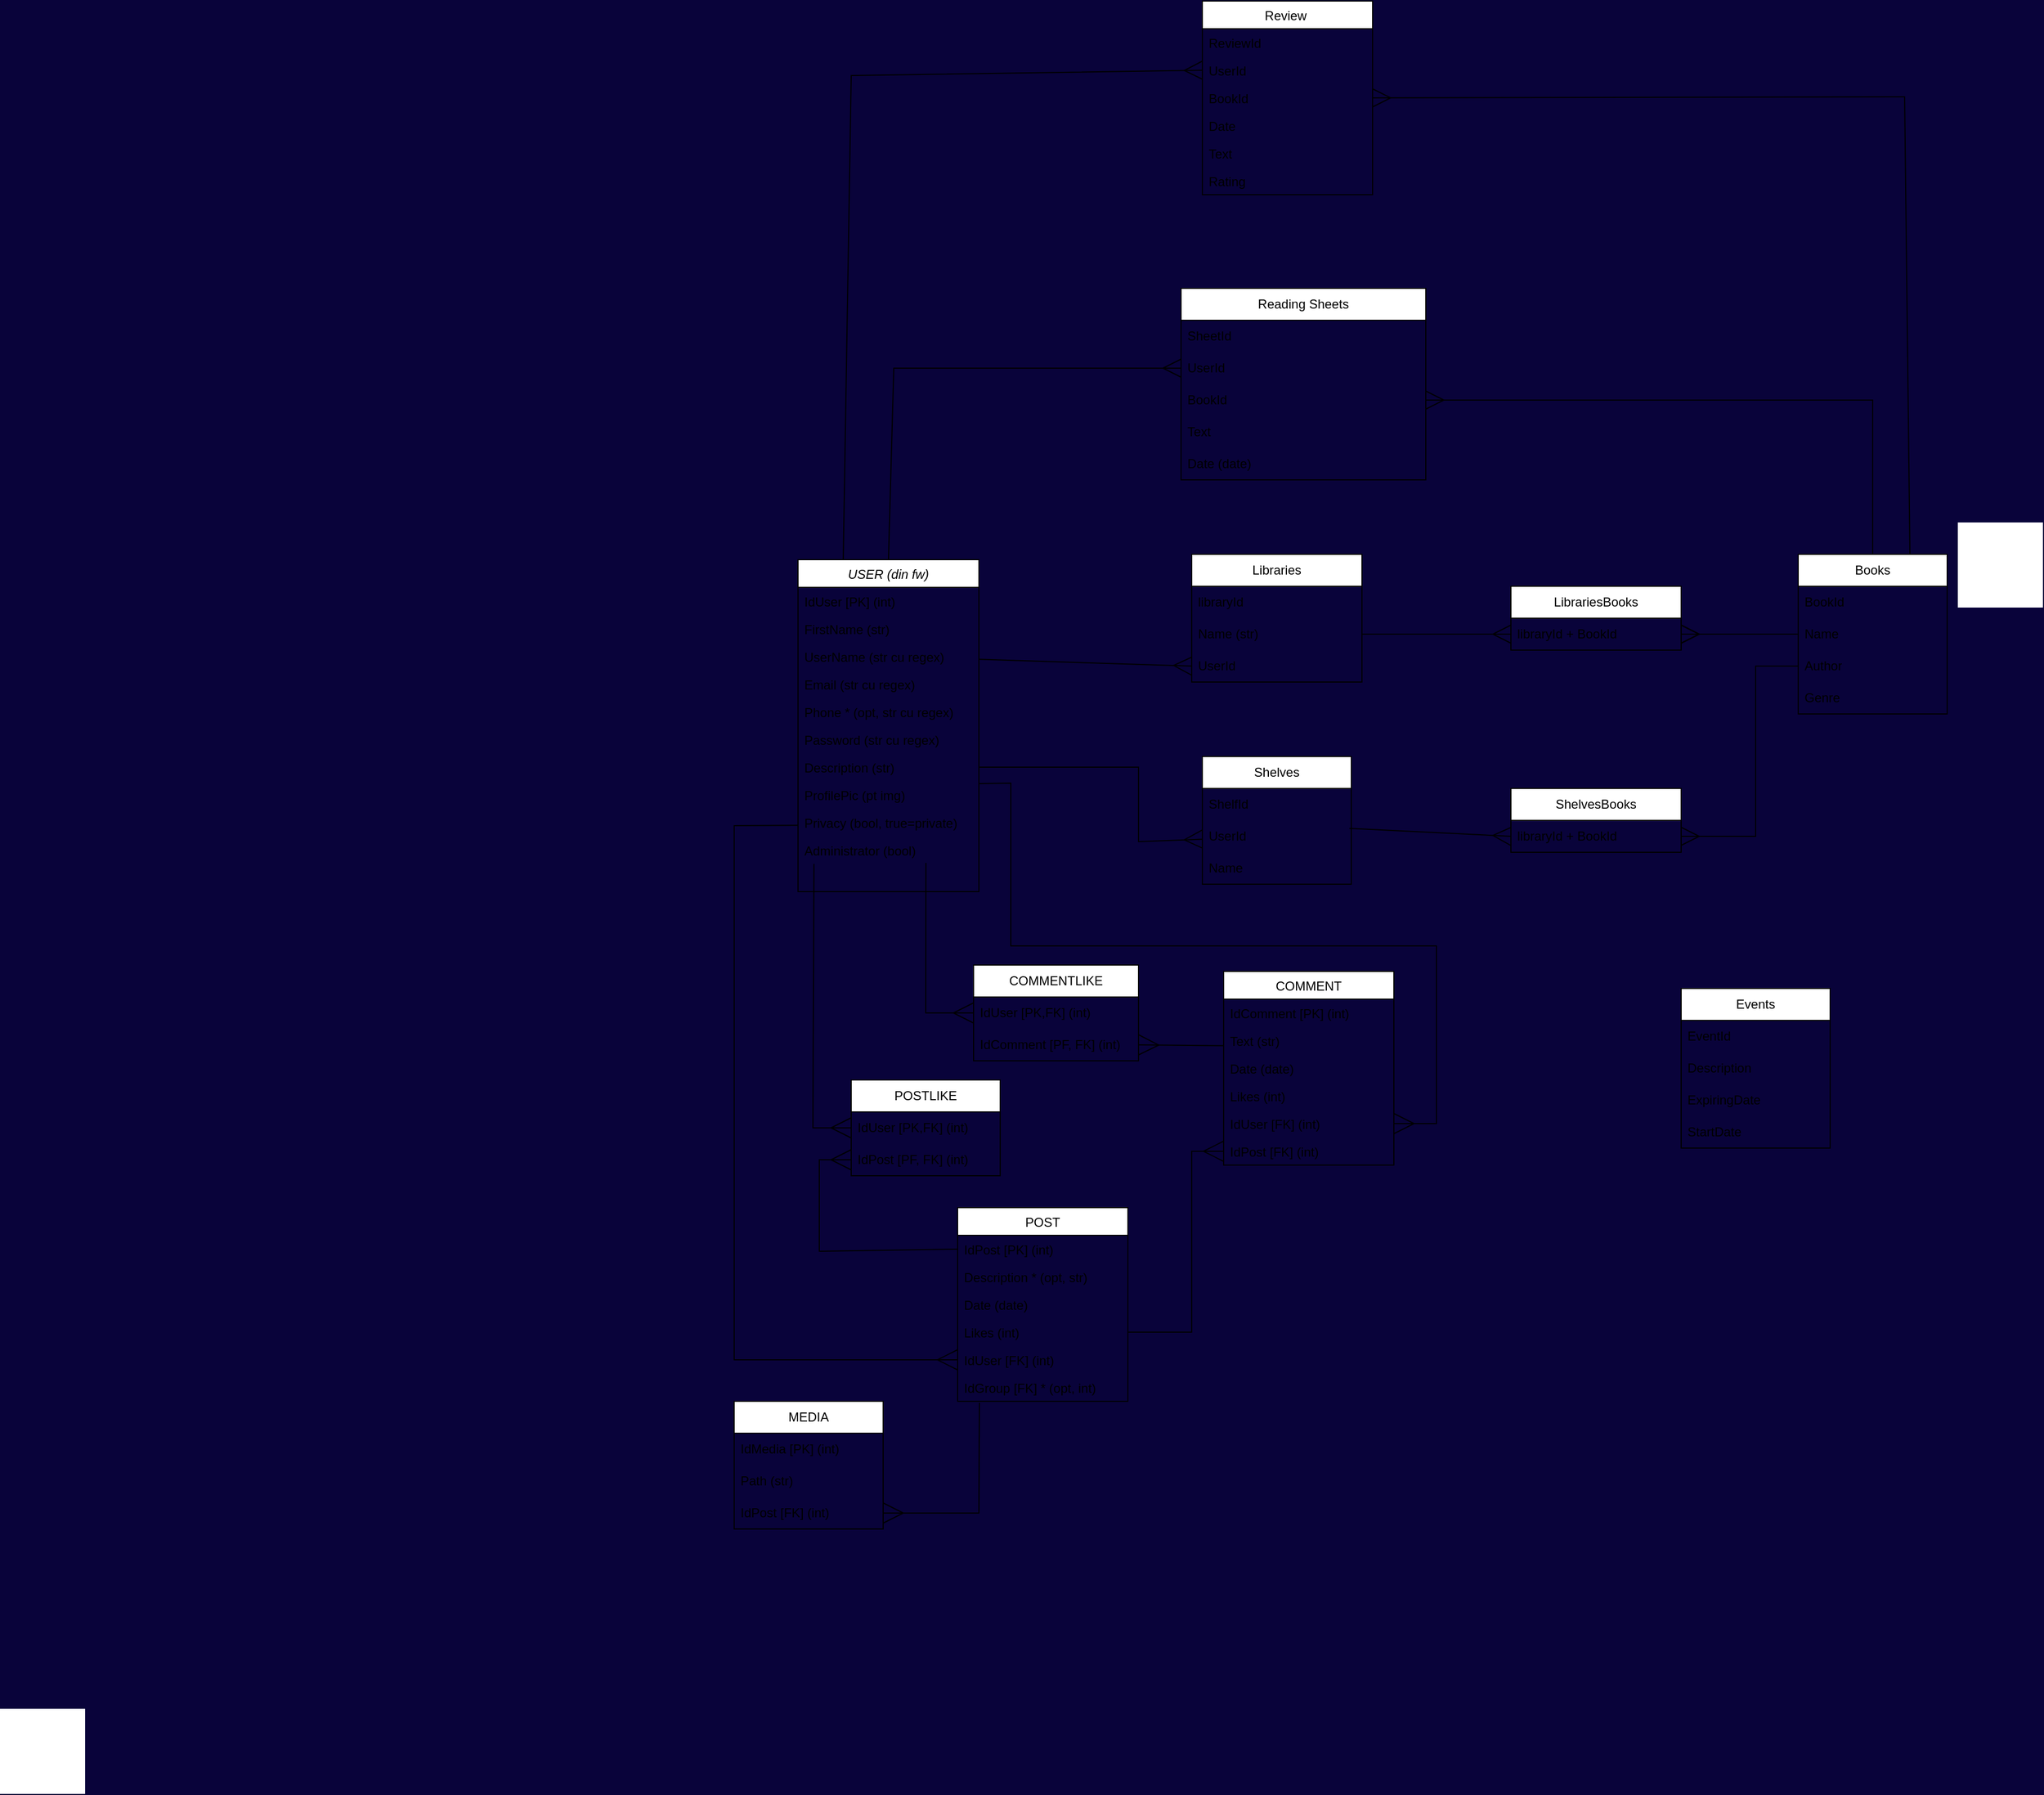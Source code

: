 <mxfile version="25.0.2">
  <diagram name="Page-1" id="d7t0EijorHq8jaIxipue">
    <mxGraphModel dx="3911" dy="2329" grid="1" gridSize="10" guides="1" tooltips="1" connect="1" arrows="1" fold="1" page="1" pageScale="1" pageWidth="1920" pageHeight="1200" background="#09033a" math="0" shadow="0">
      <root>
        <mxCell id="0" />
        <mxCell id="1" parent="0" />
        <mxCell id="PUZ8tLJXQuR5AAKcZnAG-1" value="USER (din fw)" style="swimlane;fontStyle=2;align=center;verticalAlign=top;childLayout=stackLayout;horizontal=1;startSize=26;horizontalStack=0;resizeParent=1;resizeLast=0;collapsible=1;marginBottom=0;rounded=0;shadow=0;strokeWidth=1;" parent="1" vertex="1">
          <mxGeometry x="-1170" y="35" width="170" height="312" as="geometry">
            <mxRectangle x="230" y="140" width="160" height="26" as="alternateBounds" />
          </mxGeometry>
        </mxCell>
        <mxCell id="PUZ8tLJXQuR5AAKcZnAG-2" value="IdUser [PK] (int)" style="text;align=left;verticalAlign=top;spacingLeft=4;spacingRight=4;overflow=hidden;rotatable=0;points=[[0,0.5],[1,0.5]];portConstraint=eastwest;" parent="PUZ8tLJXQuR5AAKcZnAG-1" vertex="1">
          <mxGeometry y="26" width="170" height="26" as="geometry" />
        </mxCell>
        <mxCell id="PUZ8tLJXQuR5AAKcZnAG-3" value="FirstName (str)" style="text;align=left;verticalAlign=top;spacingLeft=4;spacingRight=4;overflow=hidden;rotatable=0;points=[[0,0.5],[1,0.5]];portConstraint=eastwest;" parent="PUZ8tLJXQuR5AAKcZnAG-1" vertex="1">
          <mxGeometry y="52" width="170" height="26" as="geometry" />
        </mxCell>
        <mxCell id="PUZ8tLJXQuR5AAKcZnAG-4" value="UserName (str cu regex)" style="text;align=left;verticalAlign=top;spacingLeft=4;spacingRight=4;overflow=hidden;rotatable=0;points=[[0,0.5],[1,0.5]];portConstraint=eastwest;" parent="PUZ8tLJXQuR5AAKcZnAG-1" vertex="1">
          <mxGeometry y="78" width="170" height="26" as="geometry" />
        </mxCell>
        <mxCell id="PUZ8tLJXQuR5AAKcZnAG-5" value="Email (str cu regex)" style="text;align=left;verticalAlign=top;spacingLeft=4;spacingRight=4;overflow=hidden;rotatable=0;points=[[0,0.5],[1,0.5]];portConstraint=eastwest;rounded=0;shadow=0;html=0;" parent="PUZ8tLJXQuR5AAKcZnAG-1" vertex="1">
          <mxGeometry y="104" width="170" height="26" as="geometry" />
        </mxCell>
        <mxCell id="PUZ8tLJXQuR5AAKcZnAG-6" value="Phone * (opt, str cu regex)" style="text;align=left;verticalAlign=top;spacingLeft=4;spacingRight=4;overflow=hidden;rotatable=0;points=[[0,0.5],[1,0.5]];portConstraint=eastwest;rounded=0;shadow=0;html=0;" parent="PUZ8tLJXQuR5AAKcZnAG-1" vertex="1">
          <mxGeometry y="130" width="170" height="26" as="geometry" />
        </mxCell>
        <mxCell id="PUZ8tLJXQuR5AAKcZnAG-7" value="Password (str cu regex)" style="text;align=left;verticalAlign=top;spacingLeft=4;spacingRight=4;overflow=hidden;rotatable=0;points=[[0,0.5],[1,0.5]];portConstraint=eastwest;" parent="PUZ8tLJXQuR5AAKcZnAG-1" vertex="1">
          <mxGeometry y="156" width="170" height="26" as="geometry" />
        </mxCell>
        <mxCell id="PUZ8tLJXQuR5AAKcZnAG-8" value="Description (str)" style="text;align=left;verticalAlign=top;spacingLeft=4;spacingRight=4;overflow=hidden;rotatable=0;points=[[0,0.5],[1,0.5]];portConstraint=eastwest;" parent="PUZ8tLJXQuR5AAKcZnAG-1" vertex="1">
          <mxGeometry y="182" width="170" height="26" as="geometry" />
        </mxCell>
        <mxCell id="PUZ8tLJXQuR5AAKcZnAG-9" value="ProfilePic (pt img)" style="text;align=left;verticalAlign=top;spacingLeft=4;spacingRight=4;overflow=hidden;rotatable=0;points=[[0,0.5],[1,0.5]];portConstraint=eastwest;" parent="PUZ8tLJXQuR5AAKcZnAG-1" vertex="1">
          <mxGeometry y="208" width="170" height="26" as="geometry" />
        </mxCell>
        <mxCell id="PUZ8tLJXQuR5AAKcZnAG-10" value="Privacy (bool, true=private)" style="text;align=left;verticalAlign=top;spacingLeft=4;spacingRight=4;overflow=hidden;rotatable=0;points=[[0,0.5],[1,0.5]];portConstraint=eastwest;" parent="PUZ8tLJXQuR5AAKcZnAG-1" vertex="1">
          <mxGeometry y="234" width="170" height="26" as="geometry" />
        </mxCell>
        <mxCell id="Uzm5XDvu-IsSwAludkPc-17" value="Administrator (bool)" style="text;align=left;verticalAlign=top;spacingLeft=4;spacingRight=4;overflow=hidden;rotatable=0;points=[[0,0.5],[1,0.5]];portConstraint=eastwest;" parent="PUZ8tLJXQuR5AAKcZnAG-1" vertex="1">
          <mxGeometry y="260" width="170" height="26" as="geometry" />
        </mxCell>
        <mxCell id="PUZ8tLJXQuR5AAKcZnAG-12" value="POST" style="swimlane;fontStyle=0;align=center;verticalAlign=top;childLayout=stackLayout;horizontal=1;startSize=26;horizontalStack=0;resizeParent=1;resizeLast=0;collapsible=1;marginBottom=0;rounded=0;shadow=0;strokeWidth=1;" parent="1" vertex="1">
          <mxGeometry x="-1020" y="644" width="160" height="182" as="geometry">
            <mxRectangle x="130" y="380" width="160" height="26" as="alternateBounds" />
          </mxGeometry>
        </mxCell>
        <mxCell id="PUZ8tLJXQuR5AAKcZnAG-13" value="IdPost [PK] (int)" style="text;align=left;verticalAlign=top;spacingLeft=4;spacingRight=4;overflow=hidden;rotatable=0;points=[[0,0.5],[1,0.5]];portConstraint=eastwest;" parent="PUZ8tLJXQuR5AAKcZnAG-12" vertex="1">
          <mxGeometry y="26" width="160" height="26" as="geometry" />
        </mxCell>
        <mxCell id="PUZ8tLJXQuR5AAKcZnAG-14" value="Description * (opt, str)" style="text;align=left;verticalAlign=top;spacingLeft=4;spacingRight=4;overflow=hidden;rotatable=0;points=[[0,0.5],[1,0.5]];portConstraint=eastwest;" parent="PUZ8tLJXQuR5AAKcZnAG-12" vertex="1">
          <mxGeometry y="52" width="160" height="26" as="geometry" />
        </mxCell>
        <mxCell id="PUZ8tLJXQuR5AAKcZnAG-15" value="Date (date)" style="text;align=left;verticalAlign=top;spacingLeft=4;spacingRight=4;overflow=hidden;rotatable=0;points=[[0,0.5],[1,0.5]];portConstraint=eastwest;rounded=0;shadow=0;html=0;" parent="PUZ8tLJXQuR5AAKcZnAG-12" vertex="1">
          <mxGeometry y="78" width="160" height="26" as="geometry" />
        </mxCell>
        <mxCell id="PUZ8tLJXQuR5AAKcZnAG-16" value="Likes (int)" style="text;align=left;verticalAlign=top;spacingLeft=4;spacingRight=4;overflow=hidden;rotatable=0;points=[[0,0.5],[1,0.5]];portConstraint=eastwest;fontStyle=0" parent="PUZ8tLJXQuR5AAKcZnAG-12" vertex="1">
          <mxGeometry y="104" width="160" height="26" as="geometry" />
        </mxCell>
        <mxCell id="PUZ8tLJXQuR5AAKcZnAG-17" value="IdUser [FK] (int)" style="text;align=left;verticalAlign=top;spacingLeft=4;spacingRight=4;overflow=hidden;rotatable=0;points=[[0,0.5],[1,0.5]];portConstraint=eastwest;fontStyle=0" parent="PUZ8tLJXQuR5AAKcZnAG-12" vertex="1">
          <mxGeometry y="130" width="160" height="26" as="geometry" />
        </mxCell>
        <mxCell id="PUZ8tLJXQuR5AAKcZnAG-18" value="IdGroup [FK] * (opt, int)" style="text;align=left;verticalAlign=top;spacingLeft=4;spacingRight=4;overflow=hidden;rotatable=0;points=[[0,0.5],[1,0.5]];portConstraint=eastwest;fontStyle=0" parent="PUZ8tLJXQuR5AAKcZnAG-12" vertex="1">
          <mxGeometry y="156" width="160" height="26" as="geometry" />
        </mxCell>
        <mxCell id="PUZ8tLJXQuR5AAKcZnAG-19" value="COMMENT" style="swimlane;fontStyle=0;align=center;verticalAlign=top;childLayout=stackLayout;horizontal=1;startSize=26;horizontalStack=0;resizeParent=1;resizeLast=0;collapsible=1;marginBottom=0;rounded=0;shadow=0;strokeWidth=1;" parent="1" vertex="1">
          <mxGeometry x="-770" y="422" width="160" height="182" as="geometry">
            <mxRectangle x="340" y="380" width="170" height="26" as="alternateBounds" />
          </mxGeometry>
        </mxCell>
        <mxCell id="PUZ8tLJXQuR5AAKcZnAG-20" value="IdComment [PK] (int)" style="text;align=left;verticalAlign=top;spacingLeft=4;spacingRight=4;overflow=hidden;rotatable=0;points=[[0,0.5],[1,0.5]];portConstraint=eastwest;" parent="PUZ8tLJXQuR5AAKcZnAG-19" vertex="1">
          <mxGeometry y="26" width="160" height="26" as="geometry" />
        </mxCell>
        <mxCell id="PUZ8tLJXQuR5AAKcZnAG-21" value="Text (str)" style="text;align=left;verticalAlign=top;spacingLeft=4;spacingRight=4;overflow=hidden;rotatable=0;points=[[0,0.5],[1,0.5]];portConstraint=eastwest;" parent="PUZ8tLJXQuR5AAKcZnAG-19" vertex="1">
          <mxGeometry y="52" width="160" height="26" as="geometry" />
        </mxCell>
        <mxCell id="PUZ8tLJXQuR5AAKcZnAG-22" value="Date (date)" style="text;align=left;verticalAlign=top;spacingLeft=4;spacingRight=4;overflow=hidden;rotatable=0;points=[[0,0.5],[1,0.5]];portConstraint=eastwest;" parent="PUZ8tLJXQuR5AAKcZnAG-19" vertex="1">
          <mxGeometry y="78" width="160" height="26" as="geometry" />
        </mxCell>
        <mxCell id="Uzm5XDvu-IsSwAludkPc-10" value="Likes (int)" style="text;align=left;verticalAlign=top;spacingLeft=4;spacingRight=4;overflow=hidden;rotatable=0;points=[[0,0.5],[1,0.5]];portConstraint=eastwest;" parent="PUZ8tLJXQuR5AAKcZnAG-19" vertex="1">
          <mxGeometry y="104" width="160" height="26" as="geometry" />
        </mxCell>
        <mxCell id="PUZ8tLJXQuR5AAKcZnAG-23" value="IdUser [FK] (int)" style="text;align=left;verticalAlign=top;spacingLeft=4;spacingRight=4;overflow=hidden;rotatable=0;points=[[0,0.5],[1,0.5]];portConstraint=eastwest;" parent="PUZ8tLJXQuR5AAKcZnAG-19" vertex="1">
          <mxGeometry y="130" width="160" height="26" as="geometry" />
        </mxCell>
        <mxCell id="PUZ8tLJXQuR5AAKcZnAG-24" value="IdPost [FK] (int)" style="text;align=left;verticalAlign=top;spacingLeft=4;spacingRight=4;overflow=hidden;rotatable=0;points=[[0,0.5],[1,0.5]];portConstraint=eastwest;" parent="PUZ8tLJXQuR5AAKcZnAG-19" vertex="1">
          <mxGeometry y="156" width="160" height="26" as="geometry" />
        </mxCell>
        <mxCell id="PUZ8tLJXQuR5AAKcZnAG-25" value="Review " style="swimlane;fontStyle=0;align=center;verticalAlign=top;childLayout=stackLayout;horizontal=1;startSize=26;horizontalStack=0;resizeParent=1;resizeLast=0;collapsible=1;marginBottom=0;rounded=0;shadow=0;strokeWidth=1;" parent="1" vertex="1">
          <mxGeometry x="-790" y="-490" width="160" height="182" as="geometry">
            <mxRectangle x="550" y="140" width="160" height="26" as="alternateBounds" />
          </mxGeometry>
        </mxCell>
        <mxCell id="PUZ8tLJXQuR5AAKcZnAG-26" value="ReviewId" style="text;align=left;verticalAlign=top;spacingLeft=4;spacingRight=4;overflow=hidden;rotatable=0;points=[[0,0.5],[1,0.5]];portConstraint=eastwest;rounded=0;shadow=0;html=0;" parent="PUZ8tLJXQuR5AAKcZnAG-25" vertex="1">
          <mxGeometry y="26" width="160" height="26" as="geometry" />
        </mxCell>
        <mxCell id="PUZ8tLJXQuR5AAKcZnAG-27" value="UserId" style="text;align=left;verticalAlign=top;spacingLeft=4;spacingRight=4;overflow=hidden;rotatable=0;points=[[0,0.5],[1,0.5]];portConstraint=eastwest;" parent="PUZ8tLJXQuR5AAKcZnAG-25" vertex="1">
          <mxGeometry y="52" width="160" height="26" as="geometry" />
        </mxCell>
        <mxCell id="PUZ8tLJXQuR5AAKcZnAG-28" value="BookId" style="text;align=left;verticalAlign=top;spacingLeft=4;spacingRight=4;overflow=hidden;rotatable=0;points=[[0,0.5],[1,0.5]];portConstraint=eastwest;rounded=0;shadow=0;html=0;" parent="PUZ8tLJXQuR5AAKcZnAG-25" vertex="1">
          <mxGeometry y="78" width="160" height="26" as="geometry" />
        </mxCell>
        <mxCell id="PUZ8tLJXQuR5AAKcZnAG-29" value="Date" style="text;align=left;verticalAlign=top;spacingLeft=4;spacingRight=4;overflow=hidden;rotatable=0;points=[[0,0.5],[1,0.5]];portConstraint=eastwest;rounded=0;shadow=0;html=0;" parent="PUZ8tLJXQuR5AAKcZnAG-25" vertex="1">
          <mxGeometry y="104" width="160" height="26" as="geometry" />
        </mxCell>
        <mxCell id="_pP_RwsEZ52vOT59SXGj-28" value="Text" style="text;align=left;verticalAlign=top;spacingLeft=4;spacingRight=4;overflow=hidden;rotatable=0;points=[[0,0.5],[1,0.5]];portConstraint=eastwest;rounded=0;shadow=0;html=0;" vertex="1" parent="PUZ8tLJXQuR5AAKcZnAG-25">
          <mxGeometry y="130" width="160" height="26" as="geometry" />
        </mxCell>
        <mxCell id="_pP_RwsEZ52vOT59SXGj-29" value="Rating" style="text;align=left;verticalAlign=top;spacingLeft=4;spacingRight=4;overflow=hidden;rotatable=0;points=[[0,0.5],[1,0.5]];portConstraint=eastwest;rounded=0;shadow=0;html=0;" vertex="1" parent="PUZ8tLJXQuR5AAKcZnAG-25">
          <mxGeometry y="156" width="160" height="26" as="geometry" />
        </mxCell>
        <mxCell id="PUZ8tLJXQuR5AAKcZnAG-30" value="MEDIA" style="swimlane;fontStyle=0;childLayout=stackLayout;horizontal=1;startSize=30;horizontalStack=0;resizeParent=1;resizeParentMax=0;resizeLast=0;collapsible=1;marginBottom=0;whiteSpace=wrap;html=1;" parent="1" vertex="1">
          <mxGeometry x="-1230" y="826" width="140" height="120" as="geometry" />
        </mxCell>
        <mxCell id="PUZ8tLJXQuR5AAKcZnAG-31" value="IdMedia [PK] (int)" style="text;strokeColor=none;fillColor=none;align=left;verticalAlign=middle;spacingLeft=4;spacingRight=4;overflow=hidden;points=[[0,0.5],[1,0.5]];portConstraint=eastwest;rotatable=0;whiteSpace=wrap;html=1;" parent="PUZ8tLJXQuR5AAKcZnAG-30" vertex="1">
          <mxGeometry y="30" width="140" height="30" as="geometry" />
        </mxCell>
        <mxCell id="PUZ8tLJXQuR5AAKcZnAG-32" value="Path (str)" style="text;strokeColor=none;fillColor=none;align=left;verticalAlign=middle;spacingLeft=4;spacingRight=4;overflow=hidden;points=[[0,0.5],[1,0.5]];portConstraint=eastwest;rotatable=0;whiteSpace=wrap;html=1;" parent="PUZ8tLJXQuR5AAKcZnAG-30" vertex="1">
          <mxGeometry y="60" width="140" height="30" as="geometry" />
        </mxCell>
        <mxCell id="PUZ8tLJXQuR5AAKcZnAG-33" value="IdPost [FK] (int)" style="text;strokeColor=none;fillColor=none;align=left;verticalAlign=middle;spacingLeft=4;spacingRight=4;overflow=hidden;points=[[0,0.5],[1,0.5]];portConstraint=eastwest;rotatable=0;whiteSpace=wrap;html=1;" parent="PUZ8tLJXQuR5AAKcZnAG-30" vertex="1">
          <mxGeometry y="90" width="140" height="30" as="geometry" />
        </mxCell>
        <mxCell id="PUZ8tLJXQuR5AAKcZnAG-34" value="Libraries" style="swimlane;fontStyle=0;childLayout=stackLayout;horizontal=1;startSize=30;horizontalStack=0;resizeParent=1;resizeParentMax=0;resizeLast=0;collapsible=1;marginBottom=0;whiteSpace=wrap;html=1;" parent="1" vertex="1">
          <mxGeometry x="-800" y="30" width="160" height="120" as="geometry" />
        </mxCell>
        <mxCell id="PUZ8tLJXQuR5AAKcZnAG-35" value="libraryId" style="text;strokeColor=none;fillColor=none;align=left;verticalAlign=middle;spacingLeft=4;spacingRight=4;overflow=hidden;points=[[0,0.5],[1,0.5]];portConstraint=eastwest;rotatable=0;whiteSpace=wrap;html=1;" parent="PUZ8tLJXQuR5AAKcZnAG-34" vertex="1">
          <mxGeometry y="30" width="160" height="30" as="geometry" />
        </mxCell>
        <mxCell id="PUZ8tLJXQuR5AAKcZnAG-36" value="Name (str)" style="text;strokeColor=none;fillColor=none;align=left;verticalAlign=middle;spacingLeft=4;spacingRight=4;overflow=hidden;points=[[0,0.5],[1,0.5]];portConstraint=eastwest;rotatable=0;whiteSpace=wrap;html=1;" parent="PUZ8tLJXQuR5AAKcZnAG-34" vertex="1">
          <mxGeometry y="60" width="160" height="30" as="geometry" />
        </mxCell>
        <mxCell id="_pP_RwsEZ52vOT59SXGj-7" value="UserId" style="text;strokeColor=none;fillColor=none;align=left;verticalAlign=middle;spacingLeft=4;spacingRight=4;overflow=hidden;points=[[0,0.5],[1,0.5]];portConstraint=eastwest;rotatable=0;whiteSpace=wrap;html=1;" vertex="1" parent="PUZ8tLJXQuR5AAKcZnAG-34">
          <mxGeometry y="90" width="160" height="30" as="geometry" />
        </mxCell>
        <mxCell id="PUZ8tLJXQuR5AAKcZnAG-41" value="Reading Sheets" style="swimlane;fontStyle=0;childLayout=stackLayout;horizontal=1;startSize=30;horizontalStack=0;resizeParent=1;resizeParentMax=0;resizeLast=0;collapsible=1;marginBottom=0;whiteSpace=wrap;html=1;" parent="1" vertex="1">
          <mxGeometry x="-810" y="-220" width="230" height="180" as="geometry" />
        </mxCell>
        <mxCell id="PUZ8tLJXQuR5AAKcZnAG-42" value="SheetId" style="text;strokeColor=none;fillColor=none;align=left;verticalAlign=middle;spacingLeft=4;spacingRight=4;overflow=hidden;points=[[0,0.5],[1,0.5]];portConstraint=eastwest;rotatable=0;whiteSpace=wrap;html=1;" parent="PUZ8tLJXQuR5AAKcZnAG-41" vertex="1">
          <mxGeometry y="30" width="230" height="30" as="geometry" />
        </mxCell>
        <mxCell id="PUZ8tLJXQuR5AAKcZnAG-43" value="UserId" style="text;strokeColor=none;fillColor=none;align=left;verticalAlign=middle;spacingLeft=4;spacingRight=4;overflow=hidden;points=[[0,0.5],[1,0.5]];portConstraint=eastwest;rotatable=0;whiteSpace=wrap;html=1;" parent="PUZ8tLJXQuR5AAKcZnAG-41" vertex="1">
          <mxGeometry y="60" width="230" height="30" as="geometry" />
        </mxCell>
        <mxCell id="PUZ8tLJXQuR5AAKcZnAG-44" value="BookId" style="text;strokeColor=none;fillColor=none;align=left;verticalAlign=middle;spacingLeft=4;spacingRight=4;overflow=hidden;points=[[0,0.5],[1,0.5]];portConstraint=eastwest;rotatable=0;whiteSpace=wrap;html=1;" parent="PUZ8tLJXQuR5AAKcZnAG-41" vertex="1">
          <mxGeometry y="90" width="230" height="30" as="geometry" />
        </mxCell>
        <mxCell id="PUZ8tLJXQuR5AAKcZnAG-45" value="Text" style="text;strokeColor=none;fillColor=none;align=left;verticalAlign=middle;spacingLeft=4;spacingRight=4;overflow=hidden;points=[[0,0.5],[1,0.5]];portConstraint=eastwest;rotatable=0;whiteSpace=wrap;html=1;" parent="PUZ8tLJXQuR5AAKcZnAG-41" vertex="1">
          <mxGeometry y="120" width="230" height="30" as="geometry" />
        </mxCell>
        <mxCell id="_pP_RwsEZ52vOT59SXGj-23" value="Date (date)" style="text;strokeColor=none;fillColor=none;align=left;verticalAlign=middle;spacingLeft=4;spacingRight=4;overflow=hidden;points=[[0,0.5],[1,0.5]];portConstraint=eastwest;rotatable=0;whiteSpace=wrap;html=1;" vertex="1" parent="PUZ8tLJXQuR5AAKcZnAG-41">
          <mxGeometry y="150" width="230" height="30" as="geometry" />
        </mxCell>
        <mxCell id="PUZ8tLJXQuR5AAKcZnAG-46" value="Books" style="swimlane;fontStyle=0;childLayout=stackLayout;horizontal=1;startSize=30;horizontalStack=0;resizeParent=1;resizeParentMax=0;resizeLast=0;collapsible=1;marginBottom=0;whiteSpace=wrap;html=1;" parent="1" vertex="1">
          <mxGeometry x="-230" y="30" width="140" height="150" as="geometry" />
        </mxCell>
        <mxCell id="PUZ8tLJXQuR5AAKcZnAG-47" value="BookId" style="text;strokeColor=none;fillColor=none;align=left;verticalAlign=middle;spacingLeft=4;spacingRight=4;overflow=hidden;points=[[0,0.5],[1,0.5]];portConstraint=eastwest;rotatable=0;whiteSpace=wrap;html=1;" parent="PUZ8tLJXQuR5AAKcZnAG-46" vertex="1">
          <mxGeometry y="30" width="140" height="30" as="geometry" />
        </mxCell>
        <mxCell id="PUZ8tLJXQuR5AAKcZnAG-48" value="Name" style="text;strokeColor=none;fillColor=none;align=left;verticalAlign=middle;spacingLeft=4;spacingRight=4;overflow=hidden;points=[[0,0.5],[1,0.5]];portConstraint=eastwest;rotatable=0;whiteSpace=wrap;html=1;" parent="PUZ8tLJXQuR5AAKcZnAG-46" vertex="1">
          <mxGeometry y="60" width="140" height="30" as="geometry" />
        </mxCell>
        <mxCell id="PUZ8tLJXQuR5AAKcZnAG-49" value="Author" style="text;strokeColor=none;fillColor=none;align=left;verticalAlign=middle;spacingLeft=4;spacingRight=4;overflow=hidden;points=[[0,0.5],[1,0.5]];portConstraint=eastwest;rotatable=0;whiteSpace=wrap;html=1;" parent="PUZ8tLJXQuR5AAKcZnAG-46" vertex="1">
          <mxGeometry y="90" width="140" height="30" as="geometry" />
        </mxCell>
        <mxCell id="_pP_RwsEZ52vOT59SXGj-2" value="Genre" style="text;strokeColor=none;fillColor=none;align=left;verticalAlign=middle;spacingLeft=4;spacingRight=4;overflow=hidden;points=[[0,0.5],[1,0.5]];portConstraint=eastwest;rotatable=0;whiteSpace=wrap;html=1;" vertex="1" parent="PUZ8tLJXQuR5AAKcZnAG-46">
          <mxGeometry y="120" width="140" height="30" as="geometry" />
        </mxCell>
        <mxCell id="PUZ8tLJXQuR5AAKcZnAG-60" value="" style="endArrow=none;html=1;rounded=0;exitX=0;exitY=0.5;exitDx=0;exitDy=0;endFill=0;endSize=17;startArrow=ERmany;startFill=0;startSize=17;entryX=0;entryY=0.603;entryDx=0;entryDy=0;entryPerimeter=0;" parent="1" source="PUZ8tLJXQuR5AAKcZnAG-17" target="PUZ8tLJXQuR5AAKcZnAG-10" edge="1">
          <mxGeometry width="50" height="50" relative="1" as="geometry">
            <mxPoint x="-1170" y="695.74" as="sourcePoint" />
            <mxPoint x="-1230" y="285" as="targetPoint" />
            <Array as="points">
              <mxPoint x="-1230" y="787" />
              <mxPoint x="-1230" y="285" />
            </Array>
          </mxGeometry>
        </mxCell>
        <mxCell id="PUZ8tLJXQuR5AAKcZnAG-61" value="" style="endArrow=ERmany;html=1;rounded=0;exitX=1;exitY=0.5;exitDx=0;exitDy=0;entryX=0;entryY=0.5;entryDx=0;entryDy=0;endFill=0;endSize=17;" parent="1" source="PUZ8tLJXQuR5AAKcZnAG-16" target="PUZ8tLJXQuR5AAKcZnAG-24" edge="1">
          <mxGeometry width="50" height="50" relative="1" as="geometry">
            <mxPoint x="-796" y="859" as="sourcePoint" />
            <mxPoint x="-746" y="809" as="targetPoint" />
            <Array as="points">
              <mxPoint x="-800" y="761" />
              <mxPoint x="-800" y="591" />
            </Array>
          </mxGeometry>
        </mxCell>
        <mxCell id="PUZ8tLJXQuR5AAKcZnAG-62" value="" style="endArrow=none;html=1;rounded=0;exitX=1;exitY=0.5;exitDx=0;exitDy=0;endFill=0;endSize=14;startArrow=ERmany;startFill=0;startSize=17;entryX=0.998;entryY=0.097;entryDx=0;entryDy=0;entryPerimeter=0;" parent="1" source="PUZ8tLJXQuR5AAKcZnAG-23" target="PUZ8tLJXQuR5AAKcZnAG-9" edge="1">
          <mxGeometry width="50" height="50" relative="1" as="geometry">
            <mxPoint x="-690" y="749" as="sourcePoint" />
            <mxPoint x="-990" y="245" as="targetPoint" />
            <Array as="points">
              <mxPoint x="-570" y="565" />
              <mxPoint x="-570" y="398" />
              <mxPoint x="-970" y="398" />
              <mxPoint x="-970" y="245" />
            </Array>
          </mxGeometry>
        </mxCell>
        <mxCell id="PUZ8tLJXQuR5AAKcZnAG-63" value="" style="endArrow=none;html=1;rounded=0;exitX=1;exitY=0.5;exitDx=0;exitDy=0;entryX=0.128;entryY=1.06;entryDx=0;entryDy=0;entryPerimeter=0;endFill=0;jumpSize=6;endSize=17;startArrow=ERmany;startFill=0;startSize=17;" parent="1" source="PUZ8tLJXQuR5AAKcZnAG-33" target="PUZ8tLJXQuR5AAKcZnAG-18" edge="1">
          <mxGeometry width="50" height="50" relative="1" as="geometry">
            <mxPoint x="-1150" y="1049" as="sourcePoint" />
            <mxPoint x="-1100" y="999" as="targetPoint" />
            <Array as="points">
              <mxPoint x="-1050" y="931" />
              <mxPoint x="-1000" y="931" />
            </Array>
          </mxGeometry>
        </mxCell>
        <mxCell id="PUZ8tLJXQuR5AAKcZnAG-64" value="Events" style="swimlane;fontStyle=0;childLayout=stackLayout;horizontal=1;startSize=30;horizontalStack=0;resizeParent=1;resizeParentMax=0;resizeLast=0;collapsible=1;marginBottom=0;whiteSpace=wrap;html=1;" parent="1" vertex="1">
          <mxGeometry x="-340" y="438" width="140" height="150" as="geometry" />
        </mxCell>
        <mxCell id="PUZ8tLJXQuR5AAKcZnAG-65" value="EventId" style="text;strokeColor=none;fillColor=none;align=left;verticalAlign=middle;spacingLeft=4;spacingRight=4;overflow=hidden;points=[[0,0.5],[1,0.5]];portConstraint=eastwest;rotatable=0;whiteSpace=wrap;html=1;" parent="PUZ8tLJXQuR5AAKcZnAG-64" vertex="1">
          <mxGeometry y="30" width="140" height="30" as="geometry" />
        </mxCell>
        <mxCell id="PUZ8tLJXQuR5AAKcZnAG-66" value="Description" style="text;strokeColor=none;fillColor=none;align=left;verticalAlign=middle;spacingLeft=4;spacingRight=4;overflow=hidden;points=[[0,0.5],[1,0.5]];portConstraint=eastwest;rotatable=0;whiteSpace=wrap;html=1;" parent="PUZ8tLJXQuR5AAKcZnAG-64" vertex="1">
          <mxGeometry y="60" width="140" height="30" as="geometry" />
        </mxCell>
        <mxCell id="_pP_RwsEZ52vOT59SXGj-24" value="ExpiringDate" style="text;strokeColor=none;fillColor=none;align=left;verticalAlign=middle;spacingLeft=4;spacingRight=4;overflow=hidden;points=[[0,0.5],[1,0.5]];portConstraint=eastwest;rotatable=0;whiteSpace=wrap;html=1;" vertex="1" parent="PUZ8tLJXQuR5AAKcZnAG-64">
          <mxGeometry y="90" width="140" height="30" as="geometry" />
        </mxCell>
        <mxCell id="_pP_RwsEZ52vOT59SXGj-25" value="StartDate" style="text;strokeColor=none;fillColor=none;align=left;verticalAlign=middle;spacingLeft=4;spacingRight=4;overflow=hidden;points=[[0,0.5],[1,0.5]];portConstraint=eastwest;rotatable=0;whiteSpace=wrap;html=1;" vertex="1" parent="PUZ8tLJXQuR5AAKcZnAG-64">
          <mxGeometry y="120" width="140" height="30" as="geometry" />
        </mxCell>
        <mxCell id="Uzm5XDvu-IsSwAludkPc-1" value="POSTLIKE" style="swimlane;fontStyle=0;childLayout=stackLayout;horizontal=1;startSize=30;horizontalStack=0;resizeParent=1;resizeParentMax=0;resizeLast=0;collapsible=1;marginBottom=0;whiteSpace=wrap;html=1;" parent="1" vertex="1">
          <mxGeometry x="-1120" y="524" width="140" height="90" as="geometry" />
        </mxCell>
        <mxCell id="Uzm5XDvu-IsSwAludkPc-2" value="IdUser [PK,FK] (int)" style="text;strokeColor=none;fillColor=none;align=left;verticalAlign=middle;spacingLeft=4;spacingRight=4;overflow=hidden;points=[[0,0.5],[1,0.5]];portConstraint=eastwest;rotatable=0;whiteSpace=wrap;html=1;" parent="Uzm5XDvu-IsSwAludkPc-1" vertex="1">
          <mxGeometry y="30" width="140" height="30" as="geometry" />
        </mxCell>
        <mxCell id="Uzm5XDvu-IsSwAludkPc-3" value="IdPost [PF, FK] (int)" style="text;strokeColor=none;fillColor=none;align=left;verticalAlign=middle;spacingLeft=4;spacingRight=4;overflow=hidden;points=[[0,0.5],[1,0.5]];portConstraint=eastwest;rotatable=0;whiteSpace=wrap;html=1;" parent="Uzm5XDvu-IsSwAludkPc-1" vertex="1">
          <mxGeometry y="60" width="140" height="30" as="geometry" />
        </mxCell>
        <mxCell id="Uzm5XDvu-IsSwAludkPc-5" value="COMMENTLIKE" style="swimlane;fontStyle=0;childLayout=stackLayout;horizontal=1;startSize=30;horizontalStack=0;resizeParent=1;resizeParentMax=0;resizeLast=0;collapsible=1;marginBottom=0;whiteSpace=wrap;html=1;" parent="1" vertex="1">
          <mxGeometry x="-1005" y="416" width="155" height="90" as="geometry" />
        </mxCell>
        <mxCell id="Uzm5XDvu-IsSwAludkPc-6" value="IdUser [PK,FK] (int)" style="text;strokeColor=none;fillColor=none;align=left;verticalAlign=middle;spacingLeft=4;spacingRight=4;overflow=hidden;points=[[0,0.5],[1,0.5]];portConstraint=eastwest;rotatable=0;whiteSpace=wrap;html=1;" parent="Uzm5XDvu-IsSwAludkPc-5" vertex="1">
          <mxGeometry y="30" width="155" height="30" as="geometry" />
        </mxCell>
        <mxCell id="Uzm5XDvu-IsSwAludkPc-7" value="IdComment [PF, FK] (int)" style="text;strokeColor=none;fillColor=none;align=left;verticalAlign=middle;spacingLeft=4;spacingRight=4;overflow=hidden;points=[[0,0.5],[1,0.5]];portConstraint=eastwest;rotatable=0;whiteSpace=wrap;html=1;" parent="Uzm5XDvu-IsSwAludkPc-5" vertex="1">
          <mxGeometry y="60" width="155" height="30" as="geometry" />
        </mxCell>
        <mxCell id="Uzm5XDvu-IsSwAludkPc-8" value="" style="endArrow=ERmany;html=1;rounded=0;exitX=0.707;exitY=0.96;exitDx=0;exitDy=0;exitPerimeter=0;startArrow=none;startFill=0;sourcePerimeterSpacing=17;startSize=17;targetPerimeterSpacing=0;endFill=0;endSize=17;entryX=0;entryY=0.5;entryDx=0;entryDy=0;" parent="1" source="Uzm5XDvu-IsSwAludkPc-17" target="Uzm5XDvu-IsSwAludkPc-6" edge="1">
          <mxGeometry width="50" height="50" relative="1" as="geometry">
            <mxPoint x="-1040" y="525" as="sourcePoint" />
            <mxPoint x="-990" y="475" as="targetPoint" />
            <Array as="points">
              <mxPoint x="-1050" y="461" />
            </Array>
          </mxGeometry>
        </mxCell>
        <mxCell id="Uzm5XDvu-IsSwAludkPc-9" value="" style="endArrow=ERmany;html=1;rounded=0;entryX=1;entryY=0.5;entryDx=0;entryDy=0;exitX=0.003;exitY=0.684;exitDx=0;exitDy=0;startArrow=none;startFill=0;endFill=0;endSize=17;exitPerimeter=0;" parent="1" source="PUZ8tLJXQuR5AAKcZnAG-21" target="Uzm5XDvu-IsSwAludkPc-7" edge="1">
          <mxGeometry width="50" height="50" relative="1" as="geometry">
            <mxPoint x="-1020" y="595" as="sourcePoint" />
            <mxPoint x="-970" y="545" as="targetPoint" />
          </mxGeometry>
        </mxCell>
        <mxCell id="Uzm5XDvu-IsSwAludkPc-11" value="" style="endArrow=ERmany;html=1;rounded=0;entryX=0;entryY=0.5;entryDx=0;entryDy=0;exitX=0;exitY=0.5;exitDx=0;exitDy=0;startArrow=none;startFill=0;endFill=0;endSize=17;" parent="1" source="PUZ8tLJXQuR5AAKcZnAG-13" target="Uzm5XDvu-IsSwAludkPc-3" edge="1">
          <mxGeometry width="50" height="50" relative="1" as="geometry">
            <mxPoint x="-1190" y="721" as="sourcePoint" />
            <mxPoint x="-1140" y="671" as="targetPoint" />
            <Array as="points">
              <mxPoint x="-1150" y="685" />
              <mxPoint x="-1150" y="599" />
            </Array>
          </mxGeometry>
        </mxCell>
        <mxCell id="Uzm5XDvu-IsSwAludkPc-12" value="" style="endArrow=ERmany;html=1;rounded=0;entryX=0;entryY=0.5;entryDx=0;entryDy=0;endFill=0;endSize=17;exitX=0.088;exitY=0.996;exitDx=0;exitDy=0;exitPerimeter=0;" parent="1" source="Uzm5XDvu-IsSwAludkPc-17" target="Uzm5XDvu-IsSwAludkPc-2" edge="1">
          <mxGeometry width="50" height="50" relative="1" as="geometry">
            <mxPoint x="-1156" y="345" as="sourcePoint" />
            <mxPoint x="-910" y="635" as="targetPoint" />
            <Array as="points">
              <mxPoint x="-1156" y="569" />
            </Array>
          </mxGeometry>
        </mxCell>
        <mxCell id="M7tEIee7Mg-m7y8RNfFt-2" value="Shelves" style="swimlane;fontStyle=0;childLayout=stackLayout;horizontal=1;startSize=30;horizontalStack=0;resizeParent=1;resizeParentMax=0;resizeLast=0;collapsible=1;marginBottom=0;whiteSpace=wrap;html=1;" parent="1" vertex="1">
          <mxGeometry x="-790" y="220" width="140" height="120" as="geometry" />
        </mxCell>
        <mxCell id="M7tEIee7Mg-m7y8RNfFt-3" value="ShelfId" style="text;strokeColor=none;fillColor=none;align=left;verticalAlign=middle;spacingLeft=4;spacingRight=4;overflow=hidden;points=[[0,0.5],[1,0.5]];portConstraint=eastwest;rotatable=0;whiteSpace=wrap;html=1;" parent="M7tEIee7Mg-m7y8RNfFt-2" vertex="1">
          <mxGeometry y="30" width="140" height="30" as="geometry" />
        </mxCell>
        <mxCell id="M7tEIee7Mg-m7y8RNfFt-4" value="UserId" style="text;strokeColor=none;fillColor=none;align=left;verticalAlign=middle;spacingLeft=4;spacingRight=4;overflow=hidden;points=[[0,0.5],[1,0.5]];portConstraint=eastwest;rotatable=0;whiteSpace=wrap;html=1;" parent="M7tEIee7Mg-m7y8RNfFt-2" vertex="1">
          <mxGeometry y="60" width="140" height="30" as="geometry" />
        </mxCell>
        <mxCell id="_pP_RwsEZ52vOT59SXGj-5" value="Name" style="text;strokeColor=none;fillColor=none;align=left;verticalAlign=middle;spacingLeft=4;spacingRight=4;overflow=hidden;points=[[0,0.5],[1,0.5]];portConstraint=eastwest;rotatable=0;whiteSpace=wrap;html=1;" vertex="1" parent="M7tEIee7Mg-m7y8RNfFt-2">
          <mxGeometry y="90" width="140" height="30" as="geometry" />
        </mxCell>
        <mxCell id="M7tEIee7Mg-m7y8RNfFt-14" value="" style="whiteSpace=wrap;html=1;aspect=fixed;strokeColor=none;" parent="1" vertex="1">
          <mxGeometry x="-1920" y="1115" width="80" height="80" as="geometry" />
        </mxCell>
        <mxCell id="M7tEIee7Mg-m7y8RNfFt-15" value="" style="whiteSpace=wrap;html=1;aspect=fixed;strokeColor=none;" parent="1" vertex="1">
          <mxGeometry x="-80" width="80" height="80" as="geometry" />
        </mxCell>
        <mxCell id="_pP_RwsEZ52vOT59SXGj-3" value="" style="endArrow=none;html=1;rounded=0;entryX=1;entryY=0.5;entryDx=0;entryDy=0;startArrow=ERmany;startFill=0;startSize=15;" edge="1" parent="1" source="M7tEIee7Mg-m7y8RNfFt-4" target="PUZ8tLJXQuR5AAKcZnAG-8">
          <mxGeometry width="50" height="50" relative="1" as="geometry">
            <mxPoint x="-1430" y="310" as="sourcePoint" />
            <mxPoint x="-1380" y="260" as="targetPoint" />
            <Array as="points">
              <mxPoint x="-850" y="300" />
              <mxPoint x="-850" y="230" />
            </Array>
          </mxGeometry>
        </mxCell>
        <mxCell id="_pP_RwsEZ52vOT59SXGj-6" value="" style="endArrow=ERmany;html=1;rounded=0;entryX=0;entryY=0.5;entryDx=0;entryDy=0;endFill=0;startSize=12;endSize=15;" edge="1" parent="1" source="PUZ8tLJXQuR5AAKcZnAG-4" target="_pP_RwsEZ52vOT59SXGj-7">
          <mxGeometry width="50" height="50" relative="1" as="geometry">
            <mxPoint x="-1000" y="80" as="sourcePoint" />
            <mxPoint x="-950" y="30" as="targetPoint" />
          </mxGeometry>
        </mxCell>
        <mxCell id="_pP_RwsEZ52vOT59SXGj-8" value="LibrariesBooks" style="swimlane;fontStyle=0;childLayout=stackLayout;horizontal=1;startSize=30;horizontalStack=0;resizeParent=1;resizeParentMax=0;resizeLast=0;collapsible=1;marginBottom=0;whiteSpace=wrap;html=1;" vertex="1" parent="1">
          <mxGeometry x="-500" y="60" width="160" height="60" as="geometry" />
        </mxCell>
        <mxCell id="_pP_RwsEZ52vOT59SXGj-9" value="libraryId + BookId" style="text;strokeColor=none;fillColor=none;align=left;verticalAlign=middle;spacingLeft=4;spacingRight=4;overflow=hidden;points=[[0,0.5],[1,0.5]];portConstraint=eastwest;rotatable=0;whiteSpace=wrap;html=1;" vertex="1" parent="_pP_RwsEZ52vOT59SXGj-8">
          <mxGeometry y="30" width="160" height="30" as="geometry" />
        </mxCell>
        <mxCell id="_pP_RwsEZ52vOT59SXGj-12" value="" style="endArrow=ERmany;html=1;rounded=0;exitX=1;exitY=0.5;exitDx=0;exitDy=0;entryX=0;entryY=0.5;entryDx=0;entryDy=0;endFill=0;endSize=15;" edge="1" parent="1" source="PUZ8tLJXQuR5AAKcZnAG-36" target="_pP_RwsEZ52vOT59SXGj-9">
          <mxGeometry width="50" height="50" relative="1" as="geometry">
            <mxPoint x="-660" y="300" as="sourcePoint" />
            <mxPoint x="-610" y="250" as="targetPoint" />
          </mxGeometry>
        </mxCell>
        <mxCell id="_pP_RwsEZ52vOT59SXGj-13" value="" style="endArrow=ERmany;html=1;rounded=0;exitX=0;exitY=0.5;exitDx=0;exitDy=0;entryX=1;entryY=0.5;entryDx=0;entryDy=0;endFill=0;endSize=15;" edge="1" parent="1" source="PUZ8tLJXQuR5AAKcZnAG-48" target="_pP_RwsEZ52vOT59SXGj-9">
          <mxGeometry width="50" height="50" relative="1" as="geometry">
            <mxPoint x="-380" y="160" as="sourcePoint" />
            <mxPoint x="-240" y="160" as="targetPoint" />
          </mxGeometry>
        </mxCell>
        <mxCell id="_pP_RwsEZ52vOT59SXGj-14" value="ShelvesBooks" style="swimlane;fontStyle=0;childLayout=stackLayout;horizontal=1;startSize=30;horizontalStack=0;resizeParent=1;resizeParentMax=0;resizeLast=0;collapsible=1;marginBottom=0;whiteSpace=wrap;html=1;" vertex="1" parent="1">
          <mxGeometry x="-500" y="250" width="160" height="60" as="geometry" />
        </mxCell>
        <mxCell id="_pP_RwsEZ52vOT59SXGj-15" value="libraryId + BookId" style="text;strokeColor=none;fillColor=none;align=left;verticalAlign=middle;spacingLeft=4;spacingRight=4;overflow=hidden;points=[[0,0.5],[1,0.5]];portConstraint=eastwest;rotatable=0;whiteSpace=wrap;html=1;" vertex="1" parent="_pP_RwsEZ52vOT59SXGj-14">
          <mxGeometry y="30" width="160" height="30" as="geometry" />
        </mxCell>
        <mxCell id="_pP_RwsEZ52vOT59SXGj-17" value="" style="endArrow=ERmany;html=1;rounded=0;exitX=0.987;exitY=0.253;exitDx=0;exitDy=0;entryX=0;entryY=0.5;entryDx=0;entryDy=0;endFill=0;endSize=15;exitPerimeter=0;" edge="1" parent="1" source="M7tEIee7Mg-m7y8RNfFt-4" target="_pP_RwsEZ52vOT59SXGj-15">
          <mxGeometry width="50" height="50" relative="1" as="geometry">
            <mxPoint x="-640" y="290" as="sourcePoint" />
            <mxPoint x="-500" y="290" as="targetPoint" />
          </mxGeometry>
        </mxCell>
        <mxCell id="_pP_RwsEZ52vOT59SXGj-18" value="" style="endArrow=ERmany;html=1;rounded=0;exitX=0;exitY=0.5;exitDx=0;exitDy=0;entryX=1;entryY=0.5;entryDx=0;entryDy=0;endFill=0;endSize=15;" edge="1" parent="1" source="PUZ8tLJXQuR5AAKcZnAG-48" target="_pP_RwsEZ52vOT59SXGj-9">
          <mxGeometry width="50" height="50" relative="1" as="geometry">
            <mxPoint x="-230" y="105" as="sourcePoint" />
            <mxPoint x="-340" y="105" as="targetPoint" />
            <Array as="points">
              <mxPoint x="-290" y="105" />
            </Array>
          </mxGeometry>
        </mxCell>
        <mxCell id="_pP_RwsEZ52vOT59SXGj-19" value="" style="endArrow=ERmany;html=1;rounded=0;exitX=0;exitY=0.5;exitDx=0;exitDy=0;entryX=1;entryY=0.5;entryDx=0;entryDy=0;endFill=0;endSize=15;" edge="1" parent="1" source="PUZ8tLJXQuR5AAKcZnAG-49" target="_pP_RwsEZ52vOT59SXGj-15">
          <mxGeometry width="50" height="50" relative="1" as="geometry">
            <mxPoint x="-210" y="290" as="sourcePoint" />
            <mxPoint x="-320" y="290" as="targetPoint" />
            <Array as="points">
              <mxPoint x="-270" y="135" />
              <mxPoint x="-270" y="295" />
            </Array>
          </mxGeometry>
        </mxCell>
        <mxCell id="_pP_RwsEZ52vOT59SXGj-21" value="" style="endArrow=ERmany;html=1;rounded=0;exitX=0.5;exitY=0;exitDx=0;exitDy=0;entryX=0;entryY=0.5;entryDx=0;entryDy=0;endFill=0;startSize=10;endSize=15;" edge="1" parent="1" source="PUZ8tLJXQuR5AAKcZnAG-1" target="PUZ8tLJXQuR5AAKcZnAG-43">
          <mxGeometry width="50" height="50" relative="1" as="geometry">
            <mxPoint x="-1090" y="20" as="sourcePoint" />
            <mxPoint x="-1040" y="-30" as="targetPoint" />
            <Array as="points">
              <mxPoint x="-1080" y="-145" />
            </Array>
          </mxGeometry>
        </mxCell>
        <mxCell id="_pP_RwsEZ52vOT59SXGj-22" value="" style="endArrow=ERmany;html=1;rounded=0;exitX=0.5;exitY=0;exitDx=0;exitDy=0;entryX=1;entryY=0.5;entryDx=0;entryDy=0;startArrow=none;startFill=0;endSize=15;startSize=13;endFill=0;" edge="1" parent="1" source="PUZ8tLJXQuR5AAKcZnAG-46" target="PUZ8tLJXQuR5AAKcZnAG-44">
          <mxGeometry width="50" height="50" relative="1" as="geometry">
            <mxPoint x="-500" y="10" as="sourcePoint" />
            <mxPoint x="-450" y="-40" as="targetPoint" />
            <Array as="points">
              <mxPoint x="-160" y="-115" />
            </Array>
          </mxGeometry>
        </mxCell>
        <mxCell id="_pP_RwsEZ52vOT59SXGj-26" value="" style="endArrow=ERmany;html=1;rounded=0;exitX=0.25;exitY=0;exitDx=0;exitDy=0;entryX=0;entryY=0.5;entryDx=0;entryDy=0;endFill=0;startSize=10;endSize=15;" edge="1" parent="1" source="PUZ8tLJXQuR5AAKcZnAG-1" target="PUZ8tLJXQuR5AAKcZnAG-27">
          <mxGeometry width="50" height="50" relative="1" as="geometry">
            <mxPoint x="-1120" y="-110" as="sourcePoint" />
            <mxPoint x="-845" y="-290" as="targetPoint" />
            <Array as="points">
              <mxPoint x="-1120" y="-420" />
            </Array>
          </mxGeometry>
        </mxCell>
        <mxCell id="_pP_RwsEZ52vOT59SXGj-27" value="" style="endArrow=ERmany;html=1;rounded=0;exitX=0.75;exitY=0;exitDx=0;exitDy=0;entryX=1;entryY=0.5;entryDx=0;entryDy=0;startArrow=none;startFill=0;endSize=15;startSize=13;endFill=0;" edge="1" parent="1" source="PUZ8tLJXQuR5AAKcZnAG-46" target="PUZ8tLJXQuR5AAKcZnAG-28">
          <mxGeometry width="50" height="50" relative="1" as="geometry">
            <mxPoint x="-180" y="-265" as="sourcePoint" />
            <mxPoint x="-600" y="-410" as="targetPoint" />
            <Array as="points">
              <mxPoint x="-130" y="-400" />
            </Array>
          </mxGeometry>
        </mxCell>
      </root>
    </mxGraphModel>
  </diagram>
</mxfile>
